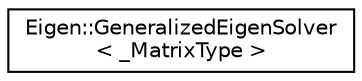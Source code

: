 digraph "Graphical Class Hierarchy"
{
  edge [fontname="Helvetica",fontsize="10",labelfontname="Helvetica",labelfontsize="10"];
  node [fontname="Helvetica",fontsize="10",shape=record];
  rankdir="LR";
  Node1 [label="Eigen::GeneralizedEigenSolver\l\< _MatrixType \>",height=0.2,width=0.4,color="black", fillcolor="white", style="filled",URL="$class_eigen_1_1_generalized_eigen_solver.html",tooltip="Computes the generalized eigenvalues and eigenvectors of a pair of general matrices. "];
}
